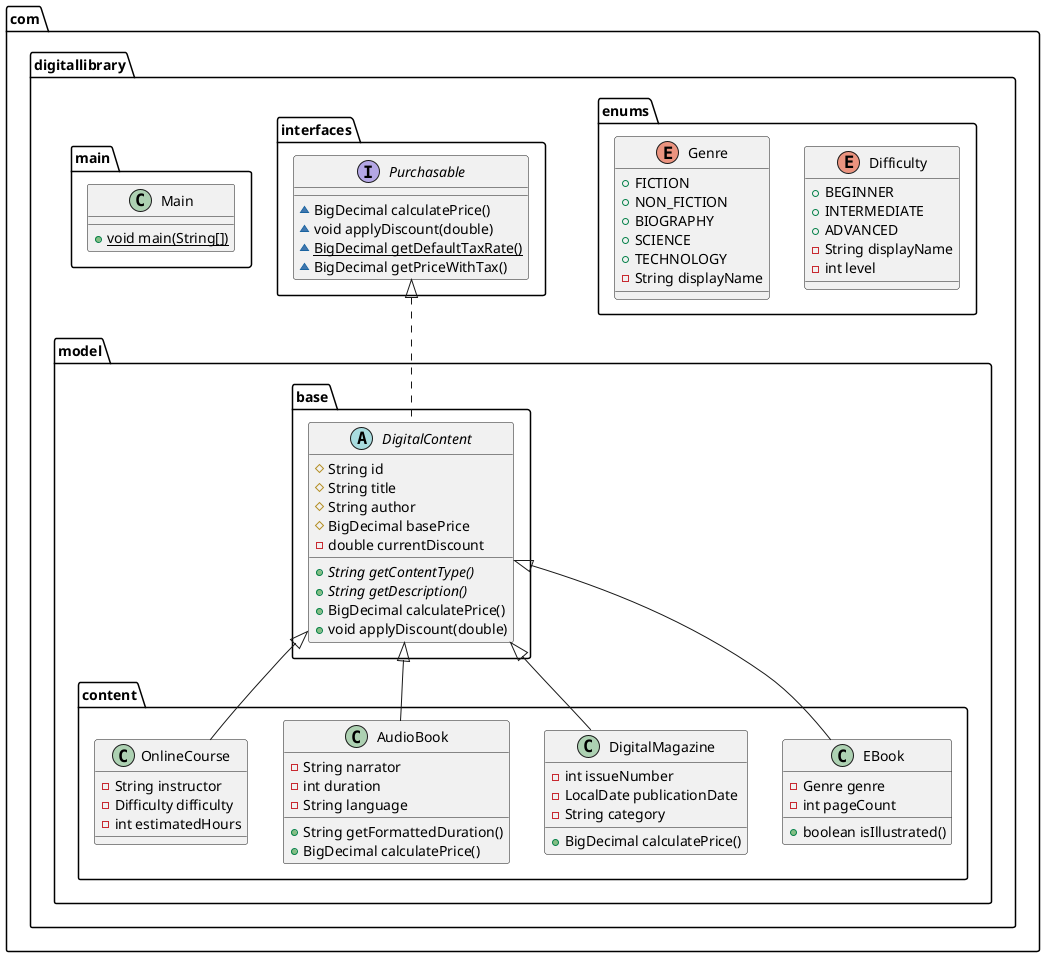 @startuml
class com.digitallibrary.model.content.EBook {
- Genre genre
- int pageCount

+ boolean isIllustrated()
}


enum com.digitallibrary.enums.Difficulty {
+  BEGINNER
+  INTERMEDIATE
+  ADVANCED
- String displayName
- int level

}


class com.digitallibrary.model.content.DigitalMagazine {
- int issueNumber
- LocalDate publicationDate
- String category
+ BigDecimal calculatePrice()

}


interface com.digitallibrary.interfaces.Purchasable {
~ BigDecimal calculatePrice()
~ void applyDiscount(double)
~ {static} BigDecimal getDefaultTaxRate()
~ BigDecimal getPriceWithTax()
}

abstract class com.digitallibrary.model.base.DigitalContent {
# String id
# String title
# String author
# BigDecimal basePrice
- double currentDiscount
+ {abstract}String getContentType()
+ {abstract}String getDescription()
+ BigDecimal calculatePrice()
+ void applyDiscount(double)
}


class com.digitallibrary.model.content.AudioBook {
- String narrator
- int duration
- String language
+ String getFormattedDuration()
+ BigDecimal calculatePrice()
}


enum com.digitallibrary.enums.Genre {
+  FICTION
+  NON_FICTION
+  BIOGRAPHY
+  SCIENCE
+  TECHNOLOGY
- String displayName
}


class com.digitallibrary.main.Main {
+ {static} void main(String[])
}

class com.digitallibrary.model.content.OnlineCourse {
- String instructor
- Difficulty difficulty
- int estimatedHours
}




com.digitallibrary.model.base.DigitalContent <|-- com.digitallibrary.model.content.EBook
com.digitallibrary.model.base.DigitalContent <|-- com.digitallibrary.model.content.DigitalMagazine
com.digitallibrary.interfaces.Purchasable <|.. com.digitallibrary.model.base.DigitalContent
com.digitallibrary.model.base.DigitalContent <|-- com.digitallibrary.model.content.AudioBook
com.digitallibrary.model.base.DigitalContent <|-- com.digitallibrary.model.content.OnlineCourse
@enduml